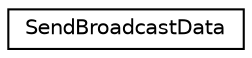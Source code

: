 digraph "Graphical Class Hierarchy"
{
  edge [fontname="Helvetica",fontsize="10",labelfontname="Helvetica",labelfontsize="10"];
  node [fontname="Helvetica",fontsize="10",shape=record];
  rankdir="LR";
  Node0 [label="SendBroadcastData",height=0.2,width=0.4,color="black", fillcolor="white", style="filled",URL="$struct_send_broadcast_data.html",tooltip="Data used in send broadcast command. "];
}
